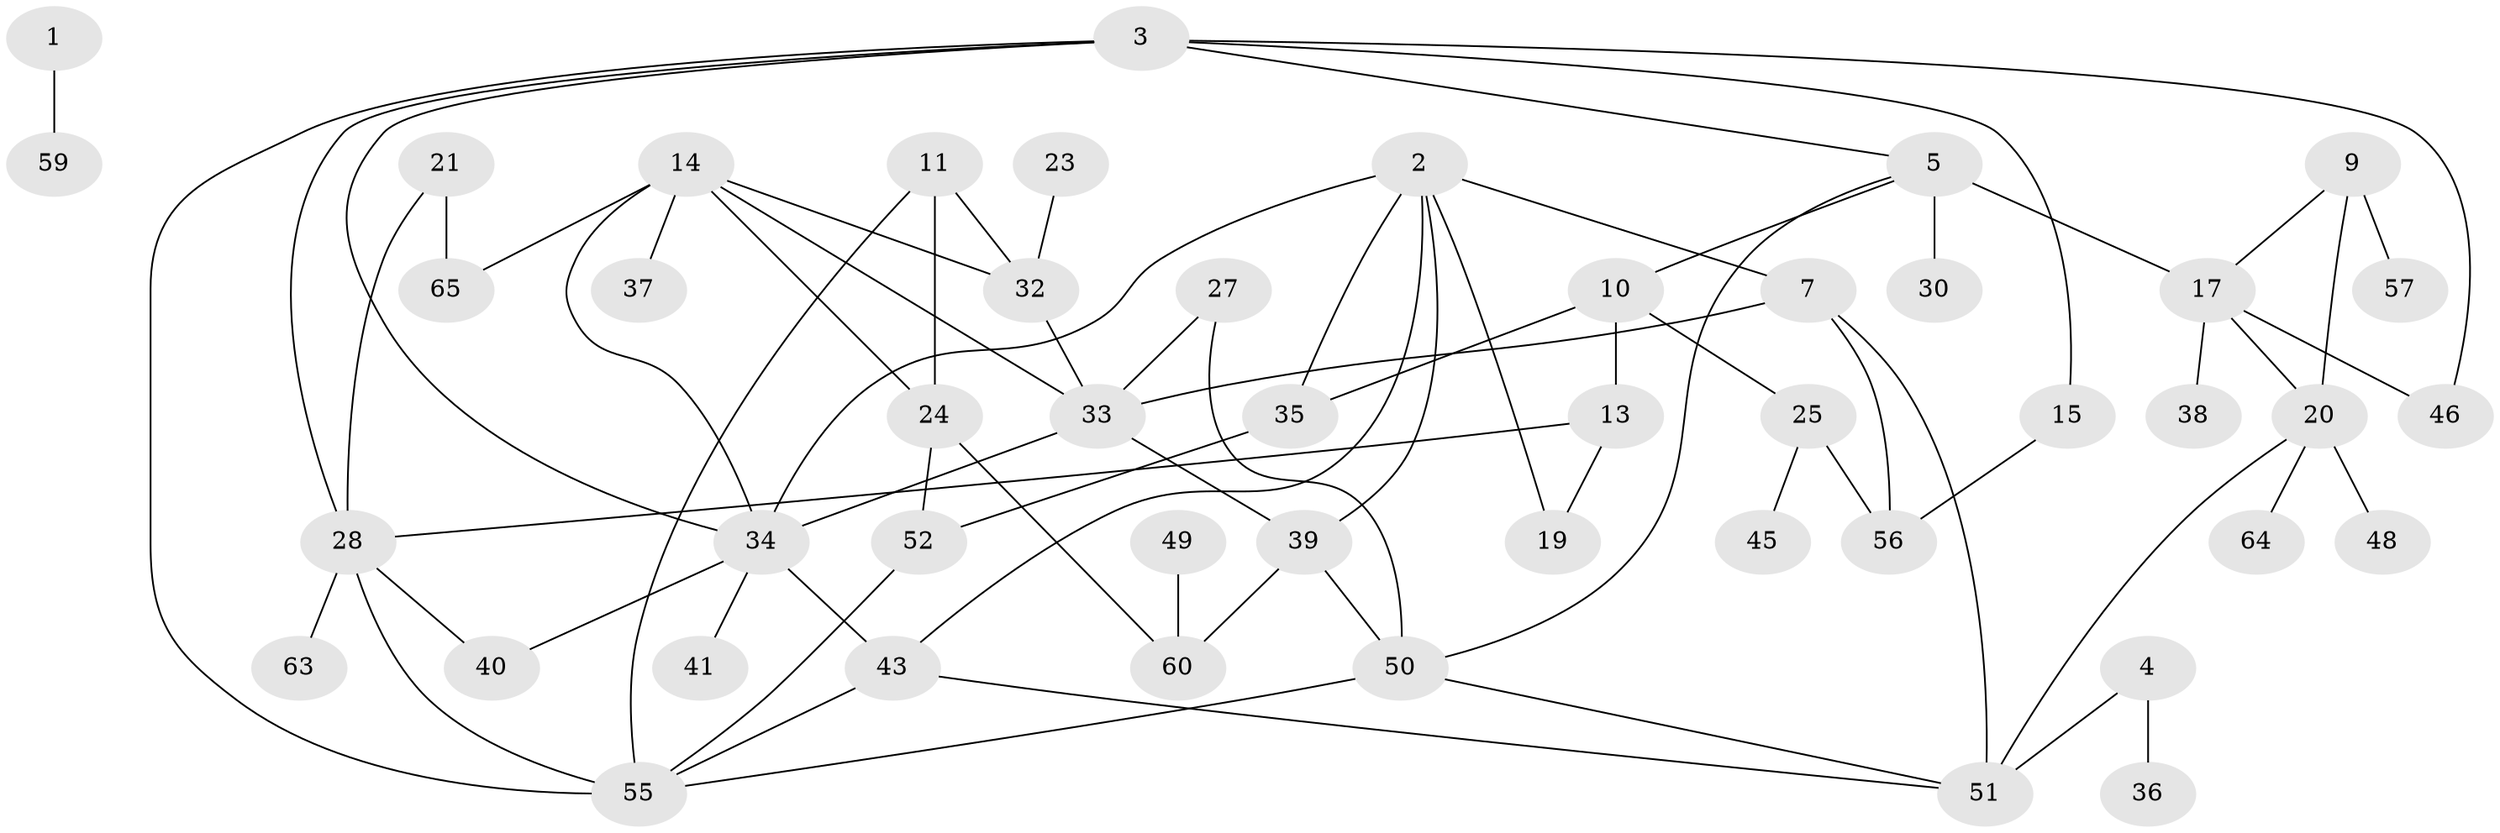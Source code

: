 // original degree distribution, {1: 0.31007751937984496, 2: 0.24031007751937986, 4: 0.10077519379844961, 3: 0.14728682170542637, 9: 0.007751937984496124, 0: 0.10852713178294573, 5: 0.046511627906976744, 6: 0.03875968992248062}
// Generated by graph-tools (version 1.1) at 2025/33/03/09/25 02:33:55]
// undirected, 48 vertices, 73 edges
graph export_dot {
graph [start="1"]
  node [color=gray90,style=filled];
  1;
  2;
  3;
  4;
  5;
  7;
  9;
  10;
  11;
  13;
  14;
  15;
  17;
  19;
  20;
  21;
  23;
  24;
  25;
  27;
  28;
  30;
  32;
  33;
  34;
  35;
  36;
  37;
  38;
  39;
  40;
  41;
  43;
  45;
  46;
  48;
  49;
  50;
  51;
  52;
  55;
  56;
  57;
  59;
  60;
  63;
  64;
  65;
  1 -- 59 [weight=1.0];
  2 -- 7 [weight=1.0];
  2 -- 19 [weight=1.0];
  2 -- 34 [weight=1.0];
  2 -- 35 [weight=1.0];
  2 -- 39 [weight=1.0];
  2 -- 43 [weight=1.0];
  3 -- 5 [weight=1.0];
  3 -- 15 [weight=1.0];
  3 -- 28 [weight=1.0];
  3 -- 34 [weight=1.0];
  3 -- 46 [weight=1.0];
  3 -- 55 [weight=1.0];
  4 -- 36 [weight=1.0];
  4 -- 51 [weight=1.0];
  5 -- 10 [weight=1.0];
  5 -- 17 [weight=1.0];
  5 -- 30 [weight=4.0];
  5 -- 50 [weight=1.0];
  7 -- 33 [weight=1.0];
  7 -- 51 [weight=1.0];
  7 -- 56 [weight=1.0];
  9 -- 17 [weight=1.0];
  9 -- 20 [weight=1.0];
  9 -- 57 [weight=2.0];
  10 -- 13 [weight=1.0];
  10 -- 25 [weight=1.0];
  10 -- 35 [weight=1.0];
  11 -- 24 [weight=2.0];
  11 -- 32 [weight=1.0];
  11 -- 55 [weight=1.0];
  13 -- 19 [weight=1.0];
  13 -- 28 [weight=1.0];
  14 -- 24 [weight=1.0];
  14 -- 32 [weight=1.0];
  14 -- 33 [weight=1.0];
  14 -- 34 [weight=1.0];
  14 -- 37 [weight=1.0];
  14 -- 65 [weight=1.0];
  15 -- 56 [weight=1.0];
  17 -- 20 [weight=1.0];
  17 -- 38 [weight=1.0];
  17 -- 46 [weight=2.0];
  20 -- 48 [weight=1.0];
  20 -- 51 [weight=1.0];
  20 -- 64 [weight=1.0];
  21 -- 28 [weight=1.0];
  21 -- 65 [weight=1.0];
  23 -- 32 [weight=1.0];
  24 -- 52 [weight=2.0];
  24 -- 60 [weight=1.0];
  25 -- 45 [weight=1.0];
  25 -- 56 [weight=1.0];
  27 -- 33 [weight=2.0];
  27 -- 50 [weight=1.0];
  28 -- 40 [weight=1.0];
  28 -- 55 [weight=1.0];
  28 -- 63 [weight=1.0];
  32 -- 33 [weight=1.0];
  33 -- 34 [weight=1.0];
  33 -- 39 [weight=2.0];
  34 -- 40 [weight=1.0];
  34 -- 41 [weight=2.0];
  34 -- 43 [weight=3.0];
  35 -- 52 [weight=1.0];
  39 -- 50 [weight=1.0];
  39 -- 60 [weight=1.0];
  43 -- 51 [weight=1.0];
  43 -- 55 [weight=1.0];
  49 -- 60 [weight=1.0];
  50 -- 51 [weight=1.0];
  50 -- 55 [weight=1.0];
  52 -- 55 [weight=1.0];
}
